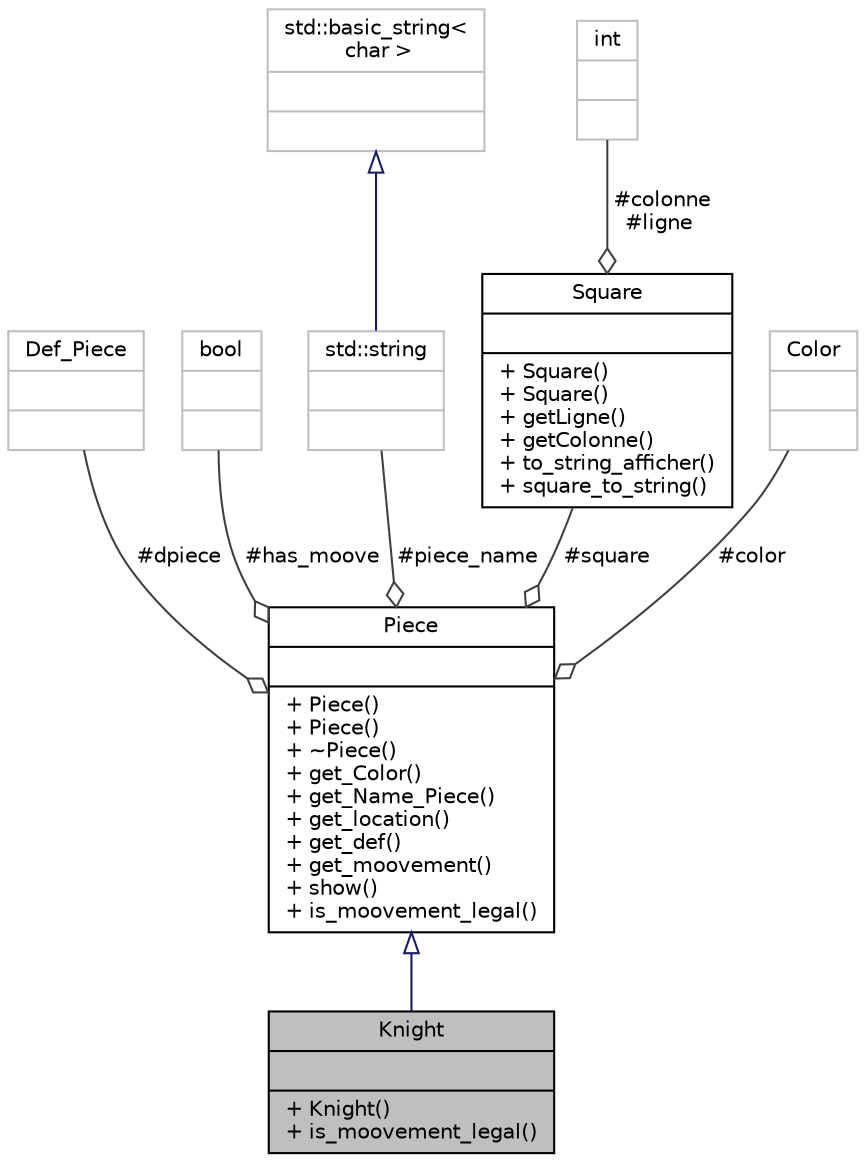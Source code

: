 digraph "Knight"
{
 // LATEX_PDF_SIZE
  edge [fontname="Helvetica",fontsize="10",labelfontname="Helvetica",labelfontsize="10"];
  node [fontname="Helvetica",fontsize="10",shape=record];
  Node1 [label="{Knight\n||+ Knight()\l+ is_moovement_legal()\l}",height=0.2,width=0.4,color="black", fillcolor="grey75", style="filled", fontcolor="black",tooltip=" "];
  Node2 -> Node1 [dir="back",color="midnightblue",fontsize="10",style="solid",arrowtail="onormal",fontname="Helvetica"];
  Node2 [label="{Piece\n||+ Piece()\l+ Piece()\l+ ~Piece()\l+ get_Color()\l+ get_Name_Piece()\l+ get_location()\l+ get_def()\l+ get_moovement()\l+ show()\l+ is_moovement_legal()\l}",height=0.2,width=0.4,color="black", fillcolor="white", style="filled",URL="$d5/df0/classPiece.html",tooltip="Cette classe va gérer les différentes pièces présentes sur l'échiquier et leurs couleurs à chacunes."];
  Node3 -> Node2 [color="grey25",fontsize="10",style="solid",label=" #dpiece" ,arrowhead="odiamond",fontname="Helvetica"];
  Node3 [label="{Def_Piece\n||}",height=0.2,width=0.4,color="grey75", fillcolor="white", style="filled",tooltip=" "];
  Node4 -> Node2 [color="grey25",fontsize="10",style="solid",label=" #has_moove" ,arrowhead="odiamond",fontname="Helvetica"];
  Node4 [label="{bool\n||}",height=0.2,width=0.4,color="grey75", fillcolor="white", style="filled",tooltip=" "];
  Node5 -> Node2 [color="grey25",fontsize="10",style="solid",label=" #piece_name" ,arrowhead="odiamond",fontname="Helvetica"];
  Node5 [label="{std::string\n||}",height=0.2,width=0.4,color="grey75", fillcolor="white", style="filled",tooltip="STL class."];
  Node6 -> Node5 [dir="back",color="midnightblue",fontsize="10",style="solid",arrowtail="onormal",fontname="Helvetica"];
  Node6 [label="{std::basic_string\<\l char \>\n||}",height=0.2,width=0.4,color="grey75", fillcolor="white", style="filled",tooltip="STL class."];
  Node7 -> Node2 [color="grey25",fontsize="10",style="solid",label=" #square" ,arrowhead="odiamond",fontname="Helvetica"];
  Node7 [label="{Square\n||+ Square()\l+ Square()\l+ getLigne()\l+ getColonne()\l+ to_string_afficher()\l+ square_to_string()\l}",height=0.2,width=0.4,color="black", fillcolor="white", style="filled",URL="$d3/d72/classSquare.html",tooltip="Cette classe a pour vocation de représenter l'état et la position d'une pièce."];
  Node8 -> Node7 [color="grey25",fontsize="10",style="solid",label=" #colonne\n#ligne" ,arrowhead="odiamond",fontname="Helvetica"];
  Node8 [label="{int\n||}",height=0.2,width=0.4,color="grey75", fillcolor="white", style="filled",tooltip=" "];
  Node9 -> Node2 [color="grey25",fontsize="10",style="solid",label=" #color" ,arrowhead="odiamond",fontname="Helvetica"];
  Node9 [label="{Color\n||}",height=0.2,width=0.4,color="grey75", fillcolor="white", style="filled",tooltip=" "];
}
